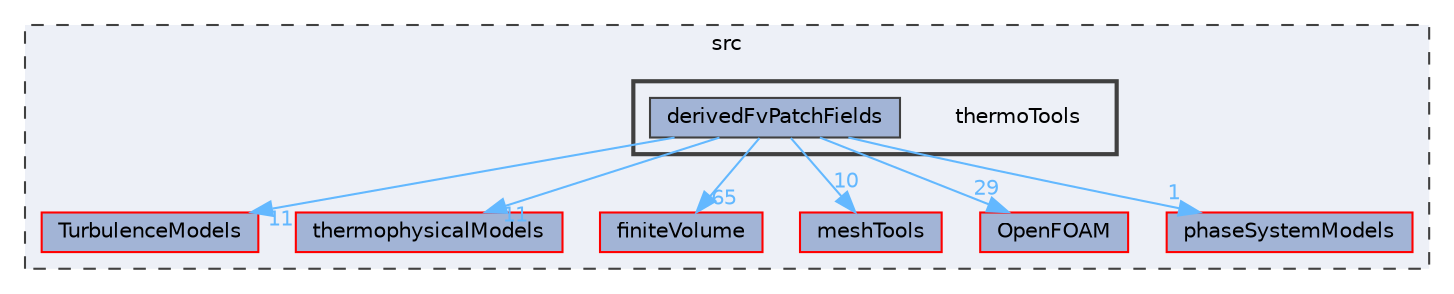 digraph "src/thermoTools"
{
 // LATEX_PDF_SIZE
  bgcolor="transparent";
  edge [fontname=Helvetica,fontsize=10,labelfontname=Helvetica,labelfontsize=10];
  node [fontname=Helvetica,fontsize=10,shape=box,height=0.2,width=0.4];
  compound=true
  subgraph clusterdir_68267d1309a1af8e8297ef4c3efbcdba {
    graph [ bgcolor="#edf0f7", pencolor="grey25", label="src", fontname=Helvetica,fontsize=10 style="filled,dashed", URL="dir_68267d1309a1af8e8297ef4c3efbcdba.html",tooltip=""]
  dir_1eda626aeac0f0ad2848c36acaa5d501 [label="TurbulenceModels", fillcolor="#a2b4d6", color="red", style="filled", URL="dir_1eda626aeac0f0ad2848c36acaa5d501.html",tooltip=""];
  dir_2778d089ec5c4f66810b11f753867003 [label="thermophysicalModels", fillcolor="#a2b4d6", color="red", style="filled", URL="dir_2778d089ec5c4f66810b11f753867003.html",tooltip=""];
  dir_9bd15774b555cf7259a6fa18f99fe99b [label="finiteVolume", fillcolor="#a2b4d6", color="red", style="filled", URL="dir_9bd15774b555cf7259a6fa18f99fe99b.html",tooltip=""];
  dir_ae30ad0bef50cf391b24c614251bb9fd [label="meshTools", fillcolor="#a2b4d6", color="red", style="filled", URL="dir_ae30ad0bef50cf391b24c614251bb9fd.html",tooltip=""];
  dir_c5473ff19b20e6ec4dfe5c310b3778a8 [label="OpenFOAM", fillcolor="#a2b4d6", color="red", style="filled", URL="dir_c5473ff19b20e6ec4dfe5c310b3778a8.html",tooltip=""];
  dir_cd6600bc80177e0c28877b216d84d6c6 [label="phaseSystemModels", fillcolor="#a2b4d6", color="red", style="filled", URL="dir_cd6600bc80177e0c28877b216d84d6c6.html",tooltip=""];
  subgraph clusterdir_f192f4b4b0cb4760a2ba041121ba3bbf {
    graph [ bgcolor="#edf0f7", pencolor="grey25", label="", fontname=Helvetica,fontsize=10 style="filled,bold", URL="dir_f192f4b4b0cb4760a2ba041121ba3bbf.html",tooltip=""]
    dir_f192f4b4b0cb4760a2ba041121ba3bbf [shape=plaintext, label="thermoTools"];
  dir_180701e77928ba70e1b801b7cac290dd [label="derivedFvPatchFields", fillcolor="#a2b4d6", color="grey25", style="filled", URL="dir_180701e77928ba70e1b801b7cac290dd.html",tooltip=""];
  }
  }
  dir_180701e77928ba70e1b801b7cac290dd->dir_1eda626aeac0f0ad2848c36acaa5d501 [headlabel="11", labeldistance=1.5 headhref="dir_000892_004143.html" href="dir_000892_004143.html" color="steelblue1" fontcolor="steelblue1"];
  dir_180701e77928ba70e1b801b7cac290dd->dir_9bd15774b555cf7259a6fa18f99fe99b [headlabel="65", labeldistance=1.5 headhref="dir_000892_001387.html" href="dir_000892_001387.html" color="steelblue1" fontcolor="steelblue1"];
  dir_180701e77928ba70e1b801b7cac290dd->dir_c5473ff19b20e6ec4dfe5c310b3778a8 [headlabel="29", labeldistance=1.5 headhref="dir_000892_002695.html" href="dir_000892_002695.html" color="steelblue1" fontcolor="steelblue1"];
  dir_180701e77928ba70e1b801b7cac290dd->dir_ae30ad0bef50cf391b24c614251bb9fd [headlabel="10", labeldistance=1.5 headhref="dir_000892_002382.html" href="dir_000892_002382.html" color="steelblue1" fontcolor="steelblue1"];
  dir_180701e77928ba70e1b801b7cac290dd->dir_2778d089ec5c4f66810b11f753867003 [headlabel="11", labeldistance=1.5 headhref="dir_000892_004022.html" href="dir_000892_004022.html" color="steelblue1" fontcolor="steelblue1"];
  dir_180701e77928ba70e1b801b7cac290dd->dir_cd6600bc80177e0c28877b216d84d6c6 [headlabel="1", labeldistance=1.5 headhref="dir_000892_002907.html" href="dir_000892_002907.html" color="steelblue1" fontcolor="steelblue1"];
}
